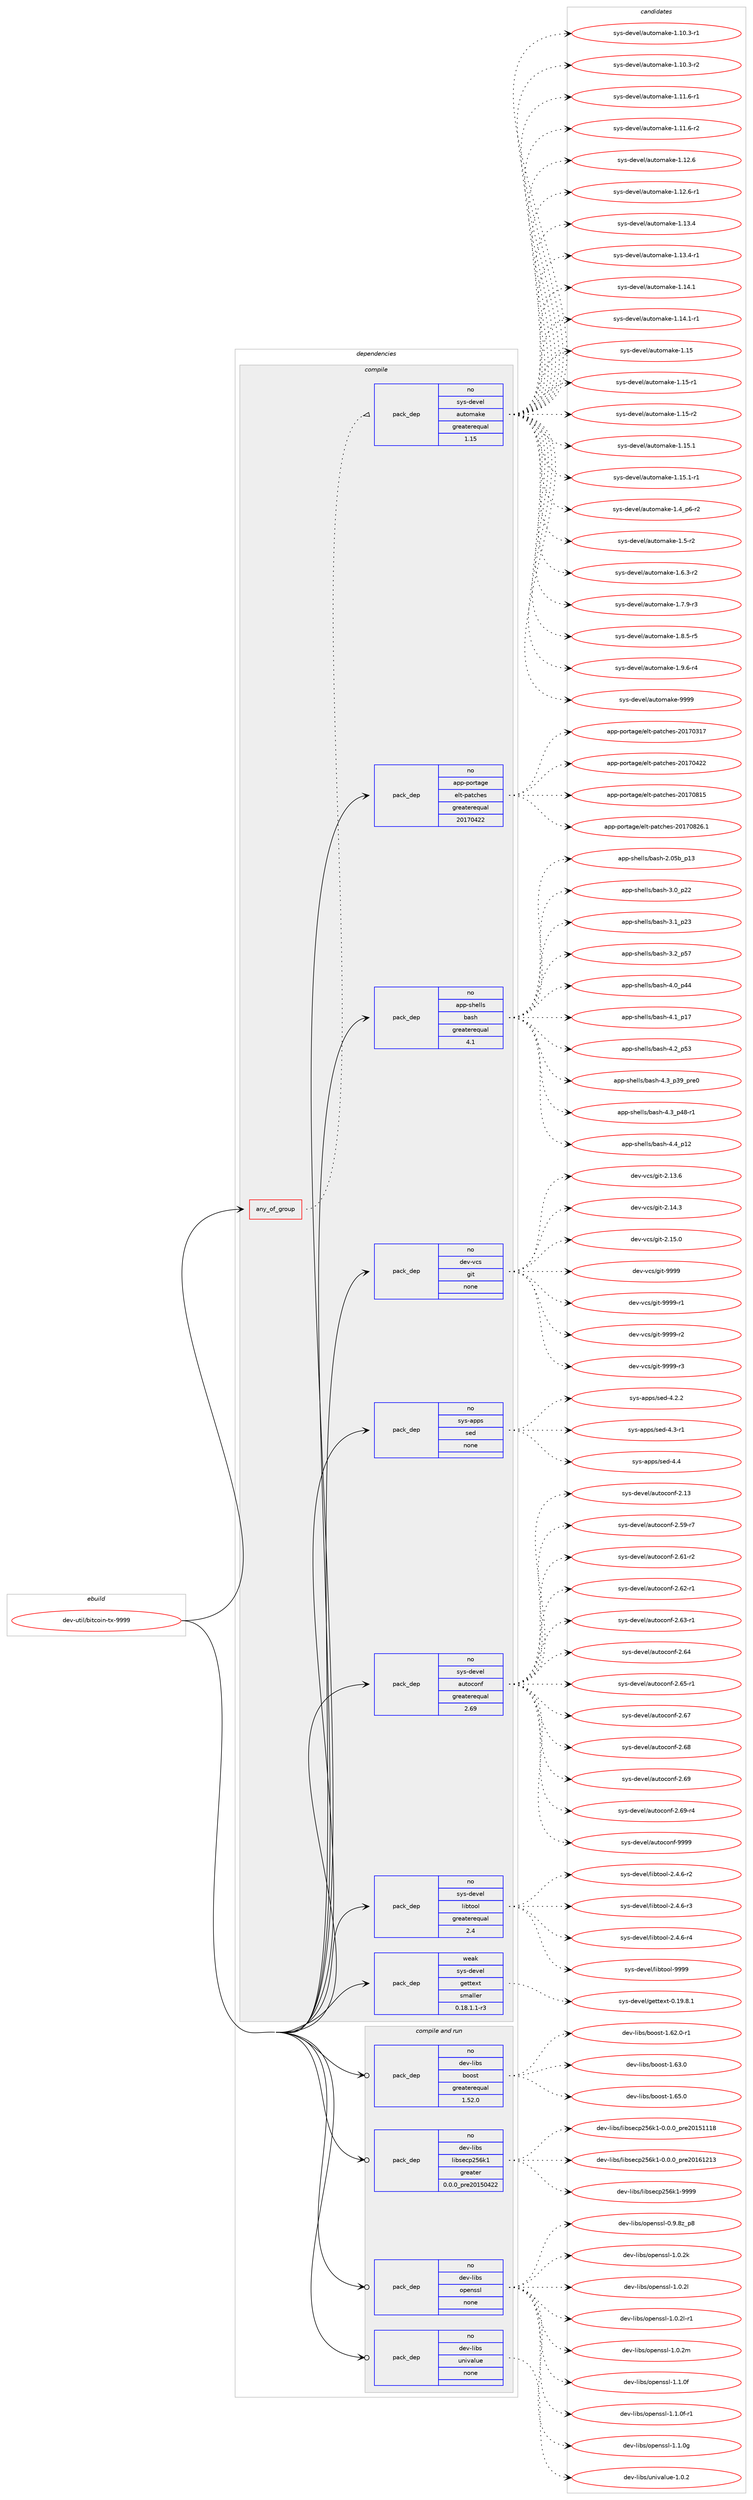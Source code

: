 digraph prolog {

# *************
# Graph options
# *************

newrank=true;
concentrate=true;
compound=true;
graph [rankdir=LR,fontname=Helvetica,fontsize=10,ranksep=1.5];#, ranksep=2.5, nodesep=0.2];
edge  [arrowhead=vee];
node  [fontname=Helvetica,fontsize=10];

# **********
# The ebuild
# **********

subgraph cluster_leftcol {
color=gray;
rank=same;
label=<<i>ebuild</i>>;
id [label="dev-util/bitcoin-tx-9999", color=red, width=4, href="../dev-util/bitcoin-tx-9999.svg"];
}

# ****************
# The dependencies
# ****************

subgraph cluster_midcol {
color=gray;
label=<<i>dependencies</i>>;
subgraph cluster_compile {
fillcolor="#eeeeee";
style=filled;
label=<<i>compile</i>>;
subgraph any4153 {
dependency282038 [label=<<TABLE BORDER="0" CELLBORDER="1" CELLSPACING="0" CELLPADDING="4"><TR><TD CELLPADDING="10">any_of_group</TD></TR></TABLE>>, shape=none, color=red];subgraph pack200505 {
dependency282039 [label=<<TABLE BORDER="0" CELLBORDER="1" CELLSPACING="0" CELLPADDING="4" WIDTH="220"><TR><TD ROWSPAN="6" CELLPADDING="30">pack_dep</TD></TR><TR><TD WIDTH="110">no</TD></TR><TR><TD>sys-devel</TD></TR><TR><TD>automake</TD></TR><TR><TD>greaterequal</TD></TR><TR><TD>1.15</TD></TR></TABLE>>, shape=none, color=blue];
}
dependency282038:e -> dependency282039:w [weight=20,style="dotted",arrowhead="oinv"];
}
id:e -> dependency282038:w [weight=20,style="solid",arrowhead="vee"];
subgraph pack200506 {
dependency282040 [label=<<TABLE BORDER="0" CELLBORDER="1" CELLSPACING="0" CELLPADDING="4" WIDTH="220"><TR><TD ROWSPAN="6" CELLPADDING="30">pack_dep</TD></TR><TR><TD WIDTH="110">no</TD></TR><TR><TD>app-portage</TD></TR><TR><TD>elt-patches</TD></TR><TR><TD>greaterequal</TD></TR><TR><TD>20170422</TD></TR></TABLE>>, shape=none, color=blue];
}
id:e -> dependency282040:w [weight=20,style="solid",arrowhead="vee"];
subgraph pack200507 {
dependency282041 [label=<<TABLE BORDER="0" CELLBORDER="1" CELLSPACING="0" CELLPADDING="4" WIDTH="220"><TR><TD ROWSPAN="6" CELLPADDING="30">pack_dep</TD></TR><TR><TD WIDTH="110">no</TD></TR><TR><TD>app-shells</TD></TR><TR><TD>bash</TD></TR><TR><TD>greaterequal</TD></TR><TR><TD>4.1</TD></TR></TABLE>>, shape=none, color=blue];
}
id:e -> dependency282041:w [weight=20,style="solid",arrowhead="vee"];
subgraph pack200508 {
dependency282042 [label=<<TABLE BORDER="0" CELLBORDER="1" CELLSPACING="0" CELLPADDING="4" WIDTH="220"><TR><TD ROWSPAN="6" CELLPADDING="30">pack_dep</TD></TR><TR><TD WIDTH="110">no</TD></TR><TR><TD>dev-vcs</TD></TR><TR><TD>git</TD></TR><TR><TD>none</TD></TR><TR><TD></TD></TR></TABLE>>, shape=none, color=blue];
}
id:e -> dependency282042:w [weight=20,style="solid",arrowhead="vee"];
subgraph pack200509 {
dependency282043 [label=<<TABLE BORDER="0" CELLBORDER="1" CELLSPACING="0" CELLPADDING="4" WIDTH="220"><TR><TD ROWSPAN="6" CELLPADDING="30">pack_dep</TD></TR><TR><TD WIDTH="110">no</TD></TR><TR><TD>sys-apps</TD></TR><TR><TD>sed</TD></TR><TR><TD>none</TD></TR><TR><TD></TD></TR></TABLE>>, shape=none, color=blue];
}
id:e -> dependency282043:w [weight=20,style="solid",arrowhead="vee"];
subgraph pack200510 {
dependency282044 [label=<<TABLE BORDER="0" CELLBORDER="1" CELLSPACING="0" CELLPADDING="4" WIDTH="220"><TR><TD ROWSPAN="6" CELLPADDING="30">pack_dep</TD></TR><TR><TD WIDTH="110">no</TD></TR><TR><TD>sys-devel</TD></TR><TR><TD>autoconf</TD></TR><TR><TD>greaterequal</TD></TR><TR><TD>2.69</TD></TR></TABLE>>, shape=none, color=blue];
}
id:e -> dependency282044:w [weight=20,style="solid",arrowhead="vee"];
subgraph pack200511 {
dependency282045 [label=<<TABLE BORDER="0" CELLBORDER="1" CELLSPACING="0" CELLPADDING="4" WIDTH="220"><TR><TD ROWSPAN="6" CELLPADDING="30">pack_dep</TD></TR><TR><TD WIDTH="110">no</TD></TR><TR><TD>sys-devel</TD></TR><TR><TD>libtool</TD></TR><TR><TD>greaterequal</TD></TR><TR><TD>2.4</TD></TR></TABLE>>, shape=none, color=blue];
}
id:e -> dependency282045:w [weight=20,style="solid",arrowhead="vee"];
subgraph pack200512 {
dependency282046 [label=<<TABLE BORDER="0" CELLBORDER="1" CELLSPACING="0" CELLPADDING="4" WIDTH="220"><TR><TD ROWSPAN="6" CELLPADDING="30">pack_dep</TD></TR><TR><TD WIDTH="110">weak</TD></TR><TR><TD>sys-devel</TD></TR><TR><TD>gettext</TD></TR><TR><TD>smaller</TD></TR><TR><TD>0.18.1.1-r3</TD></TR></TABLE>>, shape=none, color=blue];
}
id:e -> dependency282046:w [weight=20,style="solid",arrowhead="vee"];
}
subgraph cluster_compileandrun {
fillcolor="#eeeeee";
style=filled;
label=<<i>compile and run</i>>;
subgraph pack200513 {
dependency282047 [label=<<TABLE BORDER="0" CELLBORDER="1" CELLSPACING="0" CELLPADDING="4" WIDTH="220"><TR><TD ROWSPAN="6" CELLPADDING="30">pack_dep</TD></TR><TR><TD WIDTH="110">no</TD></TR><TR><TD>dev-libs</TD></TR><TR><TD>boost</TD></TR><TR><TD>greaterequal</TD></TR><TR><TD>1.52.0</TD></TR></TABLE>>, shape=none, color=blue];
}
id:e -> dependency282047:w [weight=20,style="solid",arrowhead="odotvee"];
subgraph pack200514 {
dependency282048 [label=<<TABLE BORDER="0" CELLBORDER="1" CELLSPACING="0" CELLPADDING="4" WIDTH="220"><TR><TD ROWSPAN="6" CELLPADDING="30">pack_dep</TD></TR><TR><TD WIDTH="110">no</TD></TR><TR><TD>dev-libs</TD></TR><TR><TD>libsecp256k1</TD></TR><TR><TD>greater</TD></TR><TR><TD>0.0.0_pre20150422</TD></TR></TABLE>>, shape=none, color=blue];
}
id:e -> dependency282048:w [weight=20,style="solid",arrowhead="odotvee"];
subgraph pack200515 {
dependency282049 [label=<<TABLE BORDER="0" CELLBORDER="1" CELLSPACING="0" CELLPADDING="4" WIDTH="220"><TR><TD ROWSPAN="6" CELLPADDING="30">pack_dep</TD></TR><TR><TD WIDTH="110">no</TD></TR><TR><TD>dev-libs</TD></TR><TR><TD>openssl</TD></TR><TR><TD>none</TD></TR><TR><TD></TD></TR></TABLE>>, shape=none, color=blue];
}
id:e -> dependency282049:w [weight=20,style="solid",arrowhead="odotvee"];
subgraph pack200516 {
dependency282050 [label=<<TABLE BORDER="0" CELLBORDER="1" CELLSPACING="0" CELLPADDING="4" WIDTH="220"><TR><TD ROWSPAN="6" CELLPADDING="30">pack_dep</TD></TR><TR><TD WIDTH="110">no</TD></TR><TR><TD>dev-libs</TD></TR><TR><TD>univalue</TD></TR><TR><TD>none</TD></TR><TR><TD></TD></TR></TABLE>>, shape=none, color=blue];
}
id:e -> dependency282050:w [weight=20,style="solid",arrowhead="odotvee"];
}
subgraph cluster_run {
fillcolor="#eeeeee";
style=filled;
label=<<i>run</i>>;
}
}

# **************
# The candidates
# **************

subgraph cluster_choices {
rank=same;
color=gray;
label=<<i>candidates</i>>;

subgraph choice200505 {
color=black;
nodesep=1;
choice11512111545100101118101108479711711611110997107101454946494846514511449 [label="sys-devel/automake-1.10.3-r1", color=red, width=4,href="../sys-devel/automake-1.10.3-r1.svg"];
choice11512111545100101118101108479711711611110997107101454946494846514511450 [label="sys-devel/automake-1.10.3-r2", color=red, width=4,href="../sys-devel/automake-1.10.3-r2.svg"];
choice11512111545100101118101108479711711611110997107101454946494946544511449 [label="sys-devel/automake-1.11.6-r1", color=red, width=4,href="../sys-devel/automake-1.11.6-r1.svg"];
choice11512111545100101118101108479711711611110997107101454946494946544511450 [label="sys-devel/automake-1.11.6-r2", color=red, width=4,href="../sys-devel/automake-1.11.6-r2.svg"];
choice1151211154510010111810110847971171161111099710710145494649504654 [label="sys-devel/automake-1.12.6", color=red, width=4,href="../sys-devel/automake-1.12.6.svg"];
choice11512111545100101118101108479711711611110997107101454946495046544511449 [label="sys-devel/automake-1.12.6-r1", color=red, width=4,href="../sys-devel/automake-1.12.6-r1.svg"];
choice1151211154510010111810110847971171161111099710710145494649514652 [label="sys-devel/automake-1.13.4", color=red, width=4,href="../sys-devel/automake-1.13.4.svg"];
choice11512111545100101118101108479711711611110997107101454946495146524511449 [label="sys-devel/automake-1.13.4-r1", color=red, width=4,href="../sys-devel/automake-1.13.4-r1.svg"];
choice1151211154510010111810110847971171161111099710710145494649524649 [label="sys-devel/automake-1.14.1", color=red, width=4,href="../sys-devel/automake-1.14.1.svg"];
choice11512111545100101118101108479711711611110997107101454946495246494511449 [label="sys-devel/automake-1.14.1-r1", color=red, width=4,href="../sys-devel/automake-1.14.1-r1.svg"];
choice115121115451001011181011084797117116111109971071014549464953 [label="sys-devel/automake-1.15", color=red, width=4,href="../sys-devel/automake-1.15.svg"];
choice1151211154510010111810110847971171161111099710710145494649534511449 [label="sys-devel/automake-1.15-r1", color=red, width=4,href="../sys-devel/automake-1.15-r1.svg"];
choice1151211154510010111810110847971171161111099710710145494649534511450 [label="sys-devel/automake-1.15-r2", color=red, width=4,href="../sys-devel/automake-1.15-r2.svg"];
choice1151211154510010111810110847971171161111099710710145494649534649 [label="sys-devel/automake-1.15.1", color=red, width=4,href="../sys-devel/automake-1.15.1.svg"];
choice11512111545100101118101108479711711611110997107101454946495346494511449 [label="sys-devel/automake-1.15.1-r1", color=red, width=4,href="../sys-devel/automake-1.15.1-r1.svg"];
choice115121115451001011181011084797117116111109971071014549465295112544511450 [label="sys-devel/automake-1.4_p6-r2", color=red, width=4,href="../sys-devel/automake-1.4_p6-r2.svg"];
choice11512111545100101118101108479711711611110997107101454946534511450 [label="sys-devel/automake-1.5-r2", color=red, width=4,href="../sys-devel/automake-1.5-r2.svg"];
choice115121115451001011181011084797117116111109971071014549465446514511450 [label="sys-devel/automake-1.6.3-r2", color=red, width=4,href="../sys-devel/automake-1.6.3-r2.svg"];
choice115121115451001011181011084797117116111109971071014549465546574511451 [label="sys-devel/automake-1.7.9-r3", color=red, width=4,href="../sys-devel/automake-1.7.9-r3.svg"];
choice115121115451001011181011084797117116111109971071014549465646534511453 [label="sys-devel/automake-1.8.5-r5", color=red, width=4,href="../sys-devel/automake-1.8.5-r5.svg"];
choice115121115451001011181011084797117116111109971071014549465746544511452 [label="sys-devel/automake-1.9.6-r4", color=red, width=4,href="../sys-devel/automake-1.9.6-r4.svg"];
choice115121115451001011181011084797117116111109971071014557575757 [label="sys-devel/automake-9999", color=red, width=4,href="../sys-devel/automake-9999.svg"];
dependency282039:e -> choice11512111545100101118101108479711711611110997107101454946494846514511449:w [style=dotted,weight="100"];
dependency282039:e -> choice11512111545100101118101108479711711611110997107101454946494846514511450:w [style=dotted,weight="100"];
dependency282039:e -> choice11512111545100101118101108479711711611110997107101454946494946544511449:w [style=dotted,weight="100"];
dependency282039:e -> choice11512111545100101118101108479711711611110997107101454946494946544511450:w [style=dotted,weight="100"];
dependency282039:e -> choice1151211154510010111810110847971171161111099710710145494649504654:w [style=dotted,weight="100"];
dependency282039:e -> choice11512111545100101118101108479711711611110997107101454946495046544511449:w [style=dotted,weight="100"];
dependency282039:e -> choice1151211154510010111810110847971171161111099710710145494649514652:w [style=dotted,weight="100"];
dependency282039:e -> choice11512111545100101118101108479711711611110997107101454946495146524511449:w [style=dotted,weight="100"];
dependency282039:e -> choice1151211154510010111810110847971171161111099710710145494649524649:w [style=dotted,weight="100"];
dependency282039:e -> choice11512111545100101118101108479711711611110997107101454946495246494511449:w [style=dotted,weight="100"];
dependency282039:e -> choice115121115451001011181011084797117116111109971071014549464953:w [style=dotted,weight="100"];
dependency282039:e -> choice1151211154510010111810110847971171161111099710710145494649534511449:w [style=dotted,weight="100"];
dependency282039:e -> choice1151211154510010111810110847971171161111099710710145494649534511450:w [style=dotted,weight="100"];
dependency282039:e -> choice1151211154510010111810110847971171161111099710710145494649534649:w [style=dotted,weight="100"];
dependency282039:e -> choice11512111545100101118101108479711711611110997107101454946495346494511449:w [style=dotted,weight="100"];
dependency282039:e -> choice115121115451001011181011084797117116111109971071014549465295112544511450:w [style=dotted,weight="100"];
dependency282039:e -> choice11512111545100101118101108479711711611110997107101454946534511450:w [style=dotted,weight="100"];
dependency282039:e -> choice115121115451001011181011084797117116111109971071014549465446514511450:w [style=dotted,weight="100"];
dependency282039:e -> choice115121115451001011181011084797117116111109971071014549465546574511451:w [style=dotted,weight="100"];
dependency282039:e -> choice115121115451001011181011084797117116111109971071014549465646534511453:w [style=dotted,weight="100"];
dependency282039:e -> choice115121115451001011181011084797117116111109971071014549465746544511452:w [style=dotted,weight="100"];
dependency282039:e -> choice115121115451001011181011084797117116111109971071014557575757:w [style=dotted,weight="100"];
}
subgraph choice200506 {
color=black;
nodesep=1;
choice97112112451121111141169710310147101108116451129711699104101115455048495548514955 [label="app-portage/elt-patches-20170317", color=red, width=4,href="../app-portage/elt-patches-20170317.svg"];
choice97112112451121111141169710310147101108116451129711699104101115455048495548525050 [label="app-portage/elt-patches-20170422", color=red, width=4,href="../app-portage/elt-patches-20170422.svg"];
choice97112112451121111141169710310147101108116451129711699104101115455048495548564953 [label="app-portage/elt-patches-20170815", color=red, width=4,href="../app-portage/elt-patches-20170815.svg"];
choice971121124511211111411697103101471011081164511297116991041011154550484955485650544649 [label="app-portage/elt-patches-20170826.1", color=red, width=4,href="../app-portage/elt-patches-20170826.1.svg"];
dependency282040:e -> choice97112112451121111141169710310147101108116451129711699104101115455048495548514955:w [style=dotted,weight="100"];
dependency282040:e -> choice97112112451121111141169710310147101108116451129711699104101115455048495548525050:w [style=dotted,weight="100"];
dependency282040:e -> choice97112112451121111141169710310147101108116451129711699104101115455048495548564953:w [style=dotted,weight="100"];
dependency282040:e -> choice971121124511211111411697103101471011081164511297116991041011154550484955485650544649:w [style=dotted,weight="100"];
}
subgraph choice200507 {
color=black;
nodesep=1;
choice9711211245115104101108108115479897115104455046485398951124951 [label="app-shells/bash-2.05b_p13", color=red, width=4,href="../app-shells/bash-2.05b_p13.svg"];
choice971121124511510410110810811547989711510445514648951125050 [label="app-shells/bash-3.0_p22", color=red, width=4,href="../app-shells/bash-3.0_p22.svg"];
choice971121124511510410110810811547989711510445514649951125051 [label="app-shells/bash-3.1_p23", color=red, width=4,href="../app-shells/bash-3.1_p23.svg"];
choice971121124511510410110810811547989711510445514650951125355 [label="app-shells/bash-3.2_p57", color=red, width=4,href="../app-shells/bash-3.2_p57.svg"];
choice971121124511510410110810811547989711510445524648951125252 [label="app-shells/bash-4.0_p44", color=red, width=4,href="../app-shells/bash-4.0_p44.svg"];
choice971121124511510410110810811547989711510445524649951124955 [label="app-shells/bash-4.1_p17", color=red, width=4,href="../app-shells/bash-4.1_p17.svg"];
choice971121124511510410110810811547989711510445524650951125351 [label="app-shells/bash-4.2_p53", color=red, width=4,href="../app-shells/bash-4.2_p53.svg"];
choice9711211245115104101108108115479897115104455246519511251579511211410148 [label="app-shells/bash-4.3_p39_pre0", color=red, width=4,href="../app-shells/bash-4.3_p39_pre0.svg"];
choice9711211245115104101108108115479897115104455246519511252564511449 [label="app-shells/bash-4.3_p48-r1", color=red, width=4,href="../app-shells/bash-4.3_p48-r1.svg"];
choice971121124511510410110810811547989711510445524652951124950 [label="app-shells/bash-4.4_p12", color=red, width=4,href="../app-shells/bash-4.4_p12.svg"];
dependency282041:e -> choice9711211245115104101108108115479897115104455046485398951124951:w [style=dotted,weight="100"];
dependency282041:e -> choice971121124511510410110810811547989711510445514648951125050:w [style=dotted,weight="100"];
dependency282041:e -> choice971121124511510410110810811547989711510445514649951125051:w [style=dotted,weight="100"];
dependency282041:e -> choice971121124511510410110810811547989711510445514650951125355:w [style=dotted,weight="100"];
dependency282041:e -> choice971121124511510410110810811547989711510445524648951125252:w [style=dotted,weight="100"];
dependency282041:e -> choice971121124511510410110810811547989711510445524649951124955:w [style=dotted,weight="100"];
dependency282041:e -> choice971121124511510410110810811547989711510445524650951125351:w [style=dotted,weight="100"];
dependency282041:e -> choice9711211245115104101108108115479897115104455246519511251579511211410148:w [style=dotted,weight="100"];
dependency282041:e -> choice9711211245115104101108108115479897115104455246519511252564511449:w [style=dotted,weight="100"];
dependency282041:e -> choice971121124511510410110810811547989711510445524652951124950:w [style=dotted,weight="100"];
}
subgraph choice200508 {
color=black;
nodesep=1;
choice10010111845118991154710310511645504649514654 [label="dev-vcs/git-2.13.6", color=red, width=4,href="../dev-vcs/git-2.13.6.svg"];
choice10010111845118991154710310511645504649524651 [label="dev-vcs/git-2.14.3", color=red, width=4,href="../dev-vcs/git-2.14.3.svg"];
choice10010111845118991154710310511645504649534648 [label="dev-vcs/git-2.15.0", color=red, width=4,href="../dev-vcs/git-2.15.0.svg"];
choice1001011184511899115471031051164557575757 [label="dev-vcs/git-9999", color=red, width=4,href="../dev-vcs/git-9999.svg"];
choice10010111845118991154710310511645575757574511449 [label="dev-vcs/git-9999-r1", color=red, width=4,href="../dev-vcs/git-9999-r1.svg"];
choice10010111845118991154710310511645575757574511450 [label="dev-vcs/git-9999-r2", color=red, width=4,href="../dev-vcs/git-9999-r2.svg"];
choice10010111845118991154710310511645575757574511451 [label="dev-vcs/git-9999-r3", color=red, width=4,href="../dev-vcs/git-9999-r3.svg"];
dependency282042:e -> choice10010111845118991154710310511645504649514654:w [style=dotted,weight="100"];
dependency282042:e -> choice10010111845118991154710310511645504649524651:w [style=dotted,weight="100"];
dependency282042:e -> choice10010111845118991154710310511645504649534648:w [style=dotted,weight="100"];
dependency282042:e -> choice1001011184511899115471031051164557575757:w [style=dotted,weight="100"];
dependency282042:e -> choice10010111845118991154710310511645575757574511449:w [style=dotted,weight="100"];
dependency282042:e -> choice10010111845118991154710310511645575757574511450:w [style=dotted,weight="100"];
dependency282042:e -> choice10010111845118991154710310511645575757574511451:w [style=dotted,weight="100"];
}
subgraph choice200509 {
color=black;
nodesep=1;
choice115121115459711211211547115101100455246504650 [label="sys-apps/sed-4.2.2", color=red, width=4,href="../sys-apps/sed-4.2.2.svg"];
choice115121115459711211211547115101100455246514511449 [label="sys-apps/sed-4.3-r1", color=red, width=4,href="../sys-apps/sed-4.3-r1.svg"];
choice11512111545971121121154711510110045524652 [label="sys-apps/sed-4.4", color=red, width=4,href="../sys-apps/sed-4.4.svg"];
dependency282043:e -> choice115121115459711211211547115101100455246504650:w [style=dotted,weight="100"];
dependency282043:e -> choice115121115459711211211547115101100455246514511449:w [style=dotted,weight="100"];
dependency282043:e -> choice11512111545971121121154711510110045524652:w [style=dotted,weight="100"];
}
subgraph choice200510 {
color=black;
nodesep=1;
choice115121115451001011181011084797117116111991111101024550464951 [label="sys-devel/autoconf-2.13", color=red, width=4,href="../sys-devel/autoconf-2.13.svg"];
choice1151211154510010111810110847971171161119911111010245504653574511455 [label="sys-devel/autoconf-2.59-r7", color=red, width=4,href="../sys-devel/autoconf-2.59-r7.svg"];
choice1151211154510010111810110847971171161119911111010245504654494511450 [label="sys-devel/autoconf-2.61-r2", color=red, width=4,href="../sys-devel/autoconf-2.61-r2.svg"];
choice1151211154510010111810110847971171161119911111010245504654504511449 [label="sys-devel/autoconf-2.62-r1", color=red, width=4,href="../sys-devel/autoconf-2.62-r1.svg"];
choice1151211154510010111810110847971171161119911111010245504654514511449 [label="sys-devel/autoconf-2.63-r1", color=red, width=4,href="../sys-devel/autoconf-2.63-r1.svg"];
choice115121115451001011181011084797117116111991111101024550465452 [label="sys-devel/autoconf-2.64", color=red, width=4,href="../sys-devel/autoconf-2.64.svg"];
choice1151211154510010111810110847971171161119911111010245504654534511449 [label="sys-devel/autoconf-2.65-r1", color=red, width=4,href="../sys-devel/autoconf-2.65-r1.svg"];
choice115121115451001011181011084797117116111991111101024550465455 [label="sys-devel/autoconf-2.67", color=red, width=4,href="../sys-devel/autoconf-2.67.svg"];
choice115121115451001011181011084797117116111991111101024550465456 [label="sys-devel/autoconf-2.68", color=red, width=4,href="../sys-devel/autoconf-2.68.svg"];
choice115121115451001011181011084797117116111991111101024550465457 [label="sys-devel/autoconf-2.69", color=red, width=4,href="../sys-devel/autoconf-2.69.svg"];
choice1151211154510010111810110847971171161119911111010245504654574511452 [label="sys-devel/autoconf-2.69-r4", color=red, width=4,href="../sys-devel/autoconf-2.69-r4.svg"];
choice115121115451001011181011084797117116111991111101024557575757 [label="sys-devel/autoconf-9999", color=red, width=4,href="../sys-devel/autoconf-9999.svg"];
dependency282044:e -> choice115121115451001011181011084797117116111991111101024550464951:w [style=dotted,weight="100"];
dependency282044:e -> choice1151211154510010111810110847971171161119911111010245504653574511455:w [style=dotted,weight="100"];
dependency282044:e -> choice1151211154510010111810110847971171161119911111010245504654494511450:w [style=dotted,weight="100"];
dependency282044:e -> choice1151211154510010111810110847971171161119911111010245504654504511449:w [style=dotted,weight="100"];
dependency282044:e -> choice1151211154510010111810110847971171161119911111010245504654514511449:w [style=dotted,weight="100"];
dependency282044:e -> choice115121115451001011181011084797117116111991111101024550465452:w [style=dotted,weight="100"];
dependency282044:e -> choice1151211154510010111810110847971171161119911111010245504654534511449:w [style=dotted,weight="100"];
dependency282044:e -> choice115121115451001011181011084797117116111991111101024550465455:w [style=dotted,weight="100"];
dependency282044:e -> choice115121115451001011181011084797117116111991111101024550465456:w [style=dotted,weight="100"];
dependency282044:e -> choice115121115451001011181011084797117116111991111101024550465457:w [style=dotted,weight="100"];
dependency282044:e -> choice1151211154510010111810110847971171161119911111010245504654574511452:w [style=dotted,weight="100"];
dependency282044:e -> choice115121115451001011181011084797117116111991111101024557575757:w [style=dotted,weight="100"];
}
subgraph choice200511 {
color=black;
nodesep=1;
choice1151211154510010111810110847108105981161111111084550465246544511450 [label="sys-devel/libtool-2.4.6-r2", color=red, width=4,href="../sys-devel/libtool-2.4.6-r2.svg"];
choice1151211154510010111810110847108105981161111111084550465246544511451 [label="sys-devel/libtool-2.4.6-r3", color=red, width=4,href="../sys-devel/libtool-2.4.6-r3.svg"];
choice1151211154510010111810110847108105981161111111084550465246544511452 [label="sys-devel/libtool-2.4.6-r4", color=red, width=4,href="../sys-devel/libtool-2.4.6-r4.svg"];
choice1151211154510010111810110847108105981161111111084557575757 [label="sys-devel/libtool-9999", color=red, width=4,href="../sys-devel/libtool-9999.svg"];
dependency282045:e -> choice1151211154510010111810110847108105981161111111084550465246544511450:w [style=dotted,weight="100"];
dependency282045:e -> choice1151211154510010111810110847108105981161111111084550465246544511451:w [style=dotted,weight="100"];
dependency282045:e -> choice1151211154510010111810110847108105981161111111084550465246544511452:w [style=dotted,weight="100"];
dependency282045:e -> choice1151211154510010111810110847108105981161111111084557575757:w [style=dotted,weight="100"];
}
subgraph choice200512 {
color=black;
nodesep=1;
choice1151211154510010111810110847103101116116101120116454846495746564649 [label="sys-devel/gettext-0.19.8.1", color=red, width=4,href="../sys-devel/gettext-0.19.8.1.svg"];
dependency282046:e -> choice1151211154510010111810110847103101116116101120116454846495746564649:w [style=dotted,weight="100"];
}
subgraph choice200513 {
color=black;
nodesep=1;
choice10010111845108105981154798111111115116454946545046484511449 [label="dev-libs/boost-1.62.0-r1", color=red, width=4,href="../dev-libs/boost-1.62.0-r1.svg"];
choice1001011184510810598115479811111111511645494654514648 [label="dev-libs/boost-1.63.0", color=red, width=4,href="../dev-libs/boost-1.63.0.svg"];
choice1001011184510810598115479811111111511645494654534648 [label="dev-libs/boost-1.65.0", color=red, width=4,href="../dev-libs/boost-1.65.0.svg"];
dependency282047:e -> choice10010111845108105981154798111111115116454946545046484511449:w [style=dotted,weight="100"];
dependency282047:e -> choice1001011184510810598115479811111111511645494654514648:w [style=dotted,weight="100"];
dependency282047:e -> choice1001011184510810598115479811111111511645494654534648:w [style=dotted,weight="100"];
}
subgraph choice200514 {
color=black;
nodesep=1;
choice100101118451081059811547108105981151019911250535410749454846484648951121141015048495349494956 [label="dev-libs/libsecp256k1-0.0.0_pre20151118", color=red, width=4,href="../dev-libs/libsecp256k1-0.0.0_pre20151118.svg"];
choice100101118451081059811547108105981151019911250535410749454846484648951121141015048495449504951 [label="dev-libs/libsecp256k1-0.0.0_pre20161213", color=red, width=4,href="../dev-libs/libsecp256k1-0.0.0_pre20161213.svg"];
choice1001011184510810598115471081059811510199112505354107494557575757 [label="dev-libs/libsecp256k1-9999", color=red, width=4,href="../dev-libs/libsecp256k1-9999.svg"];
dependency282048:e -> choice100101118451081059811547108105981151019911250535410749454846484648951121141015048495349494956:w [style=dotted,weight="100"];
dependency282048:e -> choice100101118451081059811547108105981151019911250535410749454846484648951121141015048495449504951:w [style=dotted,weight="100"];
dependency282048:e -> choice1001011184510810598115471081059811510199112505354107494557575757:w [style=dotted,weight="100"];
}
subgraph choice200515 {
color=black;
nodesep=1;
choice1001011184510810598115471111121011101151151084548465746561229511256 [label="dev-libs/openssl-0.9.8z_p8", color=red, width=4,href="../dev-libs/openssl-0.9.8z_p8.svg"];
choice100101118451081059811547111112101110115115108454946484650107 [label="dev-libs/openssl-1.0.2k", color=red, width=4,href="../dev-libs/openssl-1.0.2k.svg"];
choice100101118451081059811547111112101110115115108454946484650108 [label="dev-libs/openssl-1.0.2l", color=red, width=4,href="../dev-libs/openssl-1.0.2l.svg"];
choice1001011184510810598115471111121011101151151084549464846501084511449 [label="dev-libs/openssl-1.0.2l-r1", color=red, width=4,href="../dev-libs/openssl-1.0.2l-r1.svg"];
choice100101118451081059811547111112101110115115108454946484650109 [label="dev-libs/openssl-1.0.2m", color=red, width=4,href="../dev-libs/openssl-1.0.2m.svg"];
choice100101118451081059811547111112101110115115108454946494648102 [label="dev-libs/openssl-1.1.0f", color=red, width=4,href="../dev-libs/openssl-1.1.0f.svg"];
choice1001011184510810598115471111121011101151151084549464946481024511449 [label="dev-libs/openssl-1.1.0f-r1", color=red, width=4,href="../dev-libs/openssl-1.1.0f-r1.svg"];
choice100101118451081059811547111112101110115115108454946494648103 [label="dev-libs/openssl-1.1.0g", color=red, width=4,href="../dev-libs/openssl-1.1.0g.svg"];
dependency282049:e -> choice1001011184510810598115471111121011101151151084548465746561229511256:w [style=dotted,weight="100"];
dependency282049:e -> choice100101118451081059811547111112101110115115108454946484650107:w [style=dotted,weight="100"];
dependency282049:e -> choice100101118451081059811547111112101110115115108454946484650108:w [style=dotted,weight="100"];
dependency282049:e -> choice1001011184510810598115471111121011101151151084549464846501084511449:w [style=dotted,weight="100"];
dependency282049:e -> choice100101118451081059811547111112101110115115108454946484650109:w [style=dotted,weight="100"];
dependency282049:e -> choice100101118451081059811547111112101110115115108454946494648102:w [style=dotted,weight="100"];
dependency282049:e -> choice1001011184510810598115471111121011101151151084549464946481024511449:w [style=dotted,weight="100"];
dependency282049:e -> choice100101118451081059811547111112101110115115108454946494648103:w [style=dotted,weight="100"];
}
subgraph choice200516 {
color=black;
nodesep=1;
choice10010111845108105981154711711010511897108117101454946484650 [label="dev-libs/univalue-1.0.2", color=red, width=4,href="../dev-libs/univalue-1.0.2.svg"];
dependency282050:e -> choice10010111845108105981154711711010511897108117101454946484650:w [style=dotted,weight="100"];
}
}

}

